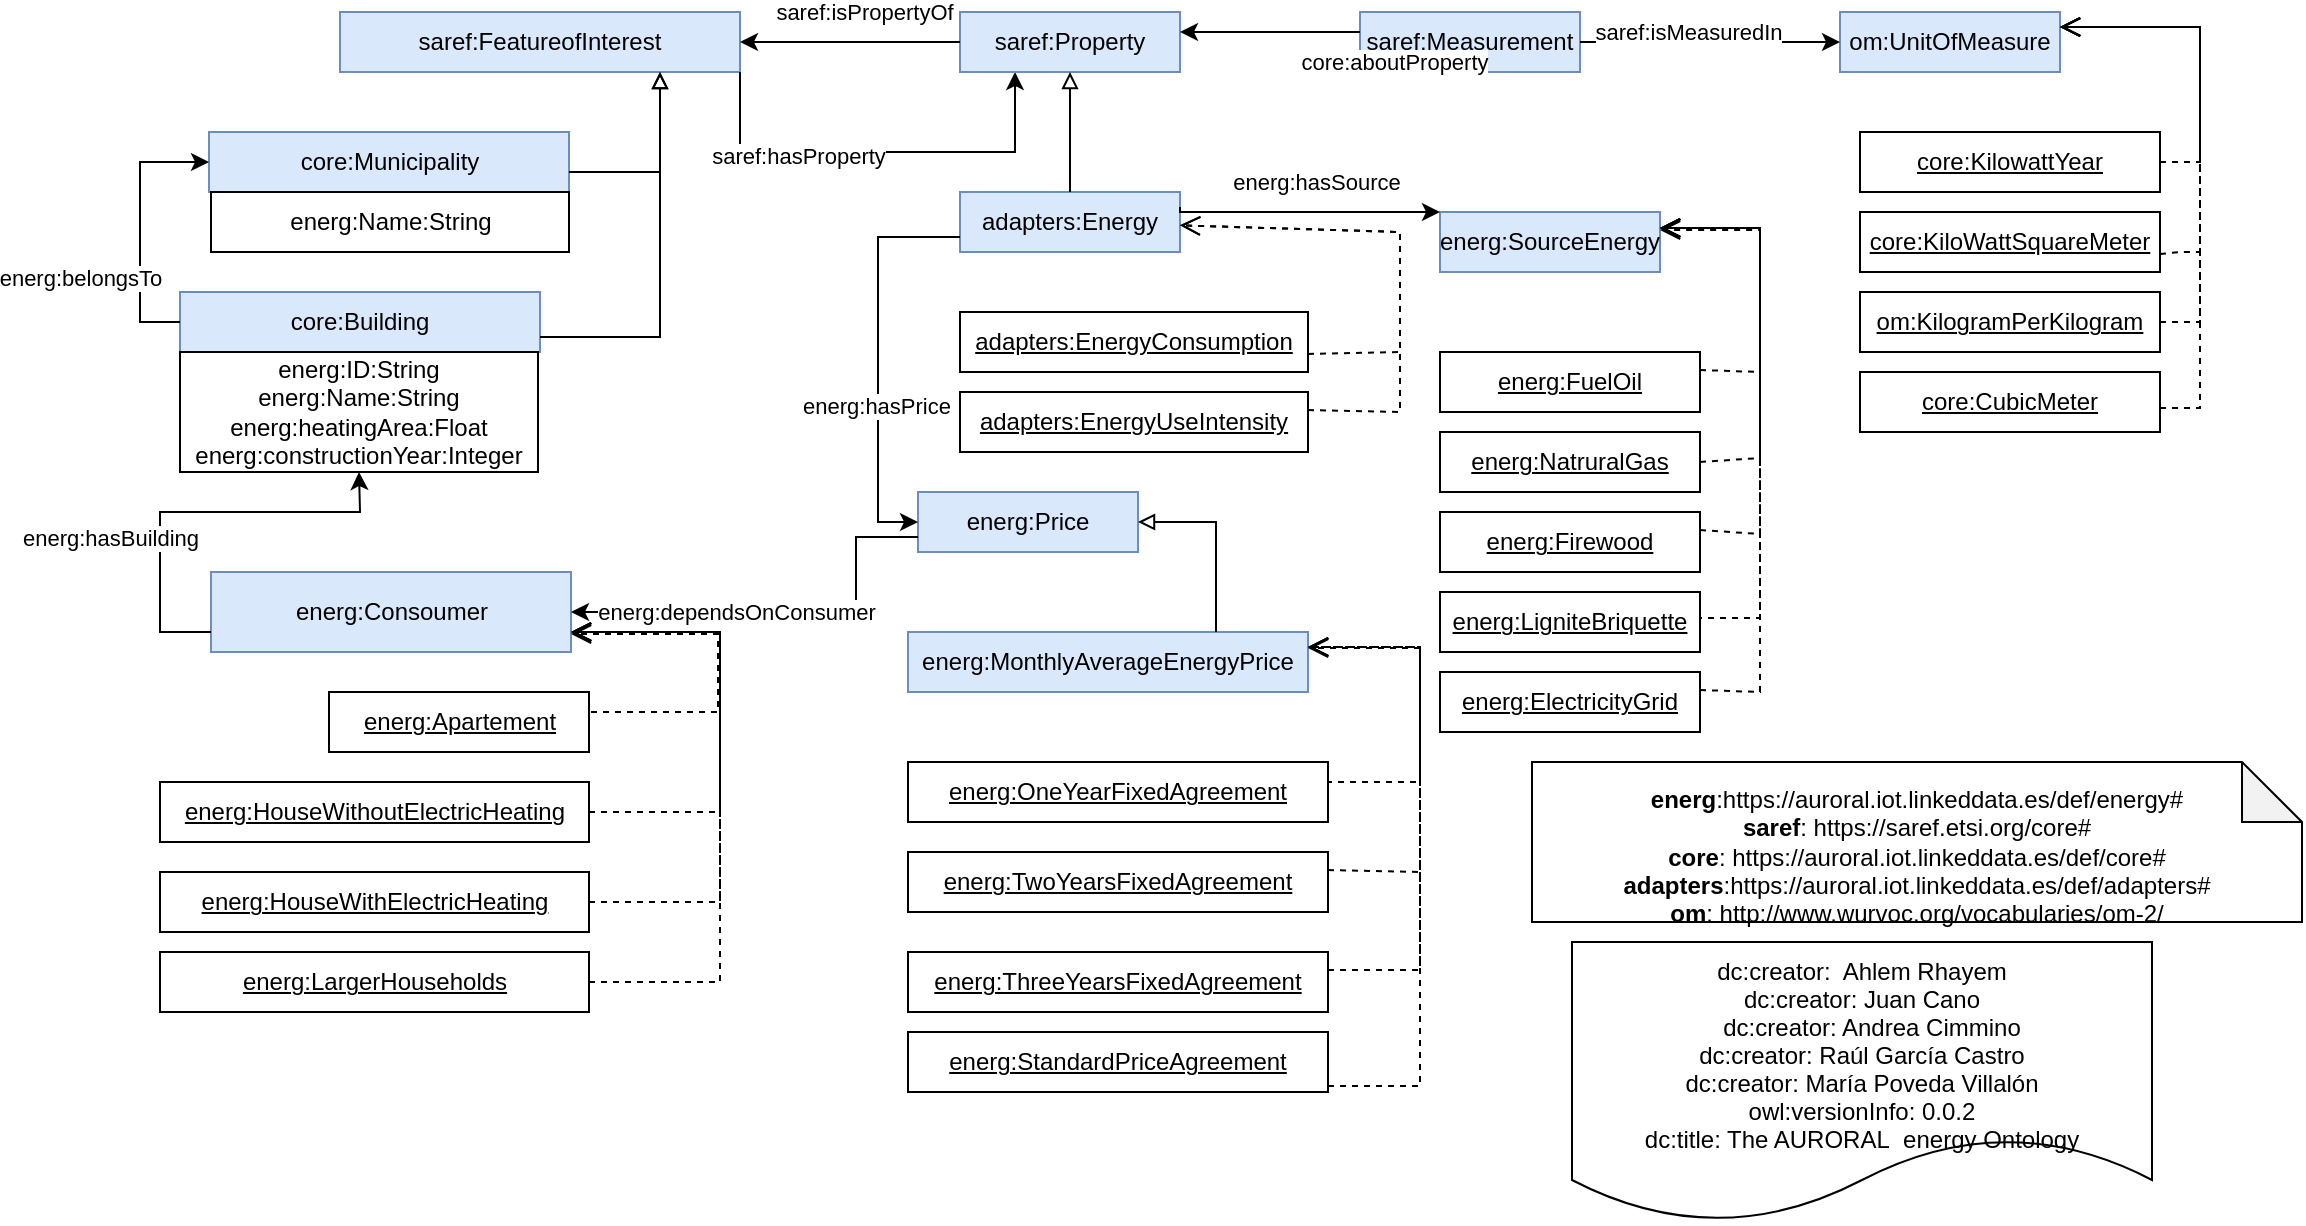 <mxfile version="17.4.2" type="device"><diagram id="x7SGJyMS_2VAvonJNlFj" name="Page-1"><mxGraphModel dx="1342" dy="865" grid="1" gridSize="10" guides="1" tooltips="1" connect="1" arrows="1" fold="1" page="1" pageScale="1" pageWidth="827" pageHeight="1169" math="0" shadow="0"><root><mxCell id="0"/><mxCell id="1" parent="0"/><mxCell id="g0zH96nOjT9wecneinKK-1" value="saref:FeatureofInterest" style="rounded=0;whiteSpace=wrap;html=1;fillColor=#dae8fc;strokeColor=#6c8ebf;" parent="1" vertex="1"><mxGeometry x="260" y="60" width="200" height="30" as="geometry"/></mxCell><mxCell id="g0zH96nOjT9wecneinKK-13" style="edgeStyle=orthogonalEdgeStyle;rounded=0;orthogonalLoop=1;jettySize=auto;html=1;endArrow=classic;endFill=1;entryX=0.25;entryY=1;entryDx=0;entryDy=0;" parent="1" source="g0zH96nOjT9wecneinKK-1" target="jXRsGs3nBoWVNFzLV1JU-29" edge="1"><mxGeometry relative="1" as="geometry"><Array as="points"><mxPoint x="460" y="130"/><mxPoint x="598" y="130"/></Array></mxGeometry></mxCell><mxCell id="5ucOheYLkEhU-QczYXZN-18" value="saref:hasProperty" style="edgeLabel;html=1;align=center;verticalAlign=middle;resizable=0;points=[];" parent="g0zH96nOjT9wecneinKK-13" vertex="1" connectable="0"><mxGeometry x="-0.371" y="-2" relative="1" as="geometry"><mxPoint as="offset"/></mxGeometry></mxCell><mxCell id="g0zH96nOjT9wecneinKK-2" value="adapters:Energy" style="rounded=0;whiteSpace=wrap;html=1;fillColor=#dae8fc;strokeColor=#6c8ebf;" parent="1" vertex="1"><mxGeometry x="570" y="150" width="110" height="30" as="geometry"/></mxCell><mxCell id="g0zH96nOjT9wecneinKK-4" value="core:Municipality" style="rounded=0;whiteSpace=wrap;html=1;fillColor=#DAE8FC;strokeColor=#6c8ebf;" parent="1" vertex="1"><mxGeometry x="194.5" y="120" width="180" height="30" as="geometry"/></mxCell><mxCell id="g0zH96nOjT9wecneinKK-10" style="edgeStyle=orthogonalEdgeStyle;rounded=0;orthogonalLoop=1;jettySize=auto;html=1;endArrow=block;endFill=0;" parent="1" source="g0zH96nOjT9wecneinKK-4" target="g0zH96nOjT9wecneinKK-1" edge="1"><mxGeometry relative="1" as="geometry"><mxPoint x="290" y="295" as="sourcePoint"/><mxPoint x="414" y="240" as="targetPoint"/><Array as="points"><mxPoint x="420" y="140"/></Array></mxGeometry></mxCell><mxCell id="jXRsGs3nBoWVNFzLV1JU-1" value="core:Building" style="rounded=0;whiteSpace=wrap;html=1;fillColor=#dae8fc;strokeColor=#6c8ebf;" parent="1" vertex="1"><mxGeometry x="180" y="200" width="180" height="30" as="geometry"/></mxCell><mxCell id="jXRsGs3nBoWVNFzLV1JU-2" value="energ:ID:String&lt;br&gt;energ:Name:String&lt;br&gt;energ:heatingArea:Float&lt;br&gt;energ:constructionYear:Integer" style="rounded=0;whiteSpace=wrap;html=1;snapToPoint=1;points=[[0.1,0],[0.2,0],[0.3,0],[0.4,0],[0.5,0],[0.6,0],[0.7,0],[0.8,0],[0.9,0],[0,0.1],[0,0.3],[0,0.5],[0,0.7],[0,0.9],[0.1,1],[0.2,1],[0.3,1],[0.4,1],[0.5,1],[0.6,1],[0.7,1],[0.8,1],[0.9,1],[1,0.1],[1,0.3],[1,0.5],[1,0.7],[1,0.9]];" parent="1" vertex="1"><mxGeometry x="180" y="230" width="179" height="60" as="geometry"/></mxCell><mxCell id="jXRsGs3nBoWVNFzLV1JU-4" style="edgeStyle=orthogonalEdgeStyle;rounded=0;orthogonalLoop=1;jettySize=auto;html=1;endArrow=block;endFill=0;exitX=1;exitY=0.75;exitDx=0;exitDy=0;" parent="1" source="jXRsGs3nBoWVNFzLV1JU-1" target="g0zH96nOjT9wecneinKK-1" edge="1"><mxGeometry relative="1" as="geometry"><mxPoint x="370" y="395" as="sourcePoint"/><mxPoint x="424" y="340" as="targetPoint"/><Array as="points"><mxPoint x="420" y="223"/></Array></mxGeometry></mxCell><mxCell id="jXRsGs3nBoWVNFzLV1JU-5" style="edgeStyle=orthogonalEdgeStyle;rounded=0;orthogonalLoop=1;jettySize=auto;html=1;exitX=0;exitY=0.5;exitDx=0;exitDy=0;endArrow=classic;endFill=1;entryX=0;entryY=0.5;entryDx=0;entryDy=0;" parent="1" source="jXRsGs3nBoWVNFzLV1JU-1" target="g0zH96nOjT9wecneinKK-4" edge="1"><mxGeometry relative="1" as="geometry"><mxPoint x="60" y="360" as="sourcePoint"/><mxPoint x="160" y="360" as="targetPoint"/></mxGeometry></mxCell><mxCell id="jXRsGs3nBoWVNFzLV1JU-16" value="energ:belongsTo" style="edgeLabel;html=1;align=center;verticalAlign=middle;resizable=0;points=[];" parent="jXRsGs3nBoWVNFzLV1JU-5" vertex="1" connectable="0"><mxGeometry x="-0.143" y="2" relative="1" as="geometry"><mxPoint x="-28" y="15" as="offset"/></mxGeometry></mxCell><mxCell id="jXRsGs3nBoWVNFzLV1JU-13" value="&lt;u&gt;energ:LargerHouseholds&lt;/u&gt;" style="rounded=0;whiteSpace=wrap;html=1;snapToPoint=1;points=[[0.1,0],[0.2,0],[0.3,0],[0.4,0],[0.5,0],[0.6,0],[0.7,0],[0.8,0],[0.9,0],[0,0.1],[0,0.3],[0,0.5],[0,0.7],[0,0.9],[0.1,1],[0.2,1],[0.3,1],[0.4,1],[0.5,1],[0.6,1],[0.7,1],[0.8,1],[0.9,1],[1,0.1],[1,0.3],[1,0.5],[1,0.7],[1,0.9]];" parent="1" vertex="1"><mxGeometry x="170" y="530" width="214.5" height="30" as="geometry"/></mxCell><mxCell id="jXRsGs3nBoWVNFzLV1JU-17" value="energ:Price" style="rounded=0;whiteSpace=wrap;html=1;fillColor=#dae8fc;strokeColor=#6c8ebf;" parent="1" vertex="1"><mxGeometry x="549" y="300" width="110" height="30" as="geometry"/></mxCell><mxCell id="jXRsGs3nBoWVNFzLV1JU-18" style="edgeStyle=orthogonalEdgeStyle;rounded=0;orthogonalLoop=1;jettySize=auto;html=1;exitX=0;exitY=0.75;exitDx=0;exitDy=0;endArrow=classic;endFill=1;entryX=0;entryY=0.5;entryDx=0;entryDy=0;" parent="1" source="g0zH96nOjT9wecneinKK-2" target="jXRsGs3nBoWVNFzLV1JU-17" edge="1"><mxGeometry relative="1" as="geometry"><mxPoint x="610" y="309" as="sourcePoint"/><mxPoint x="710" y="309" as="targetPoint"/></mxGeometry></mxCell><mxCell id="jXRsGs3nBoWVNFzLV1JU-19" value="energ:hasPrice" style="edgeLabel;html=1;align=center;verticalAlign=middle;resizable=0;points=[];" parent="jXRsGs3nBoWVNFzLV1JU-18" vertex="1" connectable="0"><mxGeometry x="0.225" y="-1" relative="1" as="geometry"><mxPoint y="1" as="offset"/></mxGeometry></mxCell><mxCell id="jXRsGs3nBoWVNFzLV1JU-20" value="&lt;u&gt;adapters:EnergyConsumption&lt;/u&gt;" style="rounded=0;whiteSpace=wrap;html=1;snapToPoint=1;points=[[0.1,0],[0.2,0],[0.3,0],[0.4,0],[0.5,0],[0.6,0],[0.7,0],[0.8,0],[0.9,0],[0,0.1],[0,0.3],[0,0.5],[0,0.7],[0,0.9],[0.1,1],[0.2,1],[0.3,1],[0.4,1],[0.5,1],[0.6,1],[0.7,1],[0.8,1],[0.9,1],[1,0.1],[1,0.3],[1,0.5],[1,0.7],[1,0.9]];" parent="1" vertex="1"><mxGeometry x="570" y="210" width="174" height="30" as="geometry"/></mxCell><mxCell id="jXRsGs3nBoWVNFzLV1JU-21" value="&lt;u&gt;adapters:EnergyUseIntensity&lt;/u&gt;" style="rounded=0;whiteSpace=wrap;html=1;snapToPoint=1;points=[[0.1,0],[0.2,0],[0.3,0],[0.4,0],[0.5,0],[0.6,0],[0.7,0],[0.8,0],[0.9,0],[0,0.1],[0,0.3],[0,0.5],[0,0.7],[0,0.9],[0.1,1],[0.2,1],[0.3,1],[0.4,1],[0.5,1],[0.6,1],[0.7,1],[0.8,1],[0.9,1],[1,0.1],[1,0.3],[1,0.5],[1,0.7],[1,0.9]];" parent="1" vertex="1"><mxGeometry x="570" y="250" width="174" height="30" as="geometry"/></mxCell><mxCell id="jXRsGs3nBoWVNFzLV1JU-22" value="" style="endArrow=open;html=1;fontColor=#000099;endFill=0;dashed=1;endSize=8;rounded=0;exitX=1;exitY=0.7;exitDx=0;exitDy=0;" parent="1" source="jXRsGs3nBoWVNFzLV1JU-20" target="g0zH96nOjT9wecneinKK-2" edge="1"><mxGeometry width="50" height="50" relative="1" as="geometry"><mxPoint x="736" y="280" as="sourcePoint"/><mxPoint x="680" y="165" as="targetPoint"/><Array as="points"><mxPoint x="790" y="230"/><mxPoint x="790" y="170"/></Array></mxGeometry></mxCell><mxCell id="jXRsGs3nBoWVNFzLV1JU-26" value="" style="endArrow=open;html=1;fontColor=#000099;endFill=0;dashed=1;endSize=8;rounded=0;exitX=1;exitY=0.3;exitDx=0;exitDy=0;" parent="1" source="jXRsGs3nBoWVNFzLV1JU-21" target="g0zH96nOjT9wecneinKK-2" edge="1"><mxGeometry width="50" height="50" relative="1" as="geometry"><mxPoint x="786" y="315" as="sourcePoint"/><mxPoint x="660" y="225" as="targetPoint"/><Array as="points"><mxPoint x="790" y="260"/><mxPoint x="790" y="170"/></Array></mxGeometry></mxCell><mxCell id="jXRsGs3nBoWVNFzLV1JU-27" value="energ:MonthlyAverageEnergyPrice" style="rounded=0;whiteSpace=wrap;html=1;fillColor=#dae8fc;strokeColor=#6c8ebf;" parent="1" vertex="1"><mxGeometry x="544" y="370" width="200" height="30" as="geometry"/></mxCell><mxCell id="jXRsGs3nBoWVNFzLV1JU-28" style="edgeStyle=orthogonalEdgeStyle;rounded=0;orthogonalLoop=1;jettySize=auto;html=1;endArrow=block;endFill=0;entryX=1;entryY=0.5;entryDx=0;entryDy=0;" parent="1" source="jXRsGs3nBoWVNFzLV1JU-27" target="jXRsGs3nBoWVNFzLV1JU-17" edge="1"><mxGeometry relative="1" as="geometry"><mxPoint x="691" y="437.5" as="sourcePoint"/><mxPoint x="751" y="382.5" as="targetPoint"/><Array as="points"><mxPoint x="698" y="315"/></Array></mxGeometry></mxCell><mxCell id="jXRsGs3nBoWVNFzLV1JU-29" value="saref:Property" style="rounded=0;whiteSpace=wrap;html=1;fillColor=#dae8fc;strokeColor=#6c8ebf;" parent="1" vertex="1"><mxGeometry x="570" y="60" width="110" height="30" as="geometry"/></mxCell><mxCell id="jXRsGs3nBoWVNFzLV1JU-30" style="edgeStyle=orthogonalEdgeStyle;rounded=0;orthogonalLoop=1;jettySize=auto;html=1;endArrow=block;endFill=0;" parent="1" source="g0zH96nOjT9wecneinKK-2" target="jXRsGs3nBoWVNFzLV1JU-29" edge="1"><mxGeometry relative="1" as="geometry"><mxPoint x="685" y="205" as="sourcePoint"/><mxPoint x="670" y="70" as="targetPoint"/><Array as="points"/></mxGeometry></mxCell><mxCell id="jXRsGs3nBoWVNFzLV1JU-31" value="energ:SourceEnergy" style="rounded=0;whiteSpace=wrap;html=1;fillColor=#dae8fc;strokeColor=#6c8ebf;" parent="1" vertex="1"><mxGeometry x="810" y="160" width="110" height="30" as="geometry"/></mxCell><mxCell id="jXRsGs3nBoWVNFzLV1JU-34" value="&lt;u&gt;energ:FuelOil&lt;/u&gt;" style="rounded=0;whiteSpace=wrap;html=1;snapToPoint=1;points=[[0.1,0],[0.2,0],[0.3,0],[0.4,0],[0.5,0],[0.6,0],[0.7,0],[0.8,0],[0.9,0],[0,0.1],[0,0.3],[0,0.5],[0,0.7],[0,0.9],[0.1,1],[0.2,1],[0.3,1],[0.4,1],[0.5,1],[0.6,1],[0.7,1],[0.8,1],[0.9,1],[1,0.1],[1,0.3],[1,0.5],[1,0.7],[1,0.9]];" parent="1" vertex="1"><mxGeometry x="810" y="230" width="130" height="30" as="geometry"/></mxCell><mxCell id="jXRsGs3nBoWVNFzLV1JU-35" value="&lt;u&gt;energ:NatruralGas&lt;/u&gt;" style="rounded=0;whiteSpace=wrap;html=1;snapToPoint=1;points=[[0.1,0],[0.2,0],[0.3,0],[0.4,0],[0.5,0],[0.6,0],[0.7,0],[0.8,0],[0.9,0],[0,0.1],[0,0.3],[0,0.5],[0,0.7],[0,0.9],[0.1,1],[0.2,1],[0.3,1],[0.4,1],[0.5,1],[0.6,1],[0.7,1],[0.8,1],[0.9,1],[1,0.1],[1,0.3],[1,0.5],[1,0.7],[1,0.9]];" parent="1" vertex="1"><mxGeometry x="810" y="270" width="130" height="30" as="geometry"/></mxCell><mxCell id="jXRsGs3nBoWVNFzLV1JU-36" value="&lt;u&gt;energ:Firewood&lt;/u&gt;" style="rounded=0;whiteSpace=wrap;html=1;snapToPoint=1;points=[[0.1,0],[0.2,0],[0.3,0],[0.4,0],[0.5,0],[0.6,0],[0.7,0],[0.8,0],[0.9,0],[0,0.1],[0,0.3],[0,0.5],[0,0.7],[0,0.9],[0.1,1],[0.2,1],[0.3,1],[0.4,1],[0.5,1],[0.6,1],[0.7,1],[0.8,1],[0.9,1],[1,0.1],[1,0.3],[1,0.5],[1,0.7],[1,0.9]];" parent="1" vertex="1"><mxGeometry x="810" y="310" width="130" height="30" as="geometry"/></mxCell><mxCell id="jXRsGs3nBoWVNFzLV1JU-37" value="&lt;u&gt;energ:LigniteBriquette&lt;/u&gt;" style="rounded=0;whiteSpace=wrap;html=1;snapToPoint=1;points=[[0.1,0],[0.2,0],[0.3,0],[0.4,0],[0.5,0],[0.6,0],[0.7,0],[0.8,0],[0.9,0],[0,0.1],[0,0.3],[0,0.5],[0,0.7],[0,0.9],[0.1,1],[0.2,1],[0.3,1],[0.4,1],[0.5,1],[0.6,1],[0.7,1],[0.8,1],[0.9,1],[1,0.1],[1,0.3],[1,0.5],[1,0.7],[1,0.9]];" parent="1" vertex="1"><mxGeometry x="810" y="350" width="130" height="30" as="geometry"/></mxCell><mxCell id="jXRsGs3nBoWVNFzLV1JU-38" value="&lt;u&gt;energ:OneYearFixedAgreement&lt;/u&gt;" style="rounded=0;whiteSpace=wrap;html=1;snapToPoint=1;points=[[0.1,0],[0.2,0],[0.3,0],[0.4,0],[0.5,0],[0.6,0],[0.7,0],[0.8,0],[0.9,0],[0,0.1],[0,0.3],[0,0.5],[0,0.7],[0,0.9],[0.1,1],[0.2,1],[0.3,1],[0.4,1],[0.5,1],[0.6,1],[0.7,1],[0.8,1],[0.9,1],[1,0.1],[1,0.3],[1,0.5],[1,0.7],[1,0.9]];" parent="1" vertex="1"><mxGeometry x="544" y="435" width="210" height="30" as="geometry"/></mxCell><mxCell id="jXRsGs3nBoWVNFzLV1JU-39" value="&lt;u&gt;energ:TwoYearsFixedAgreement&lt;/u&gt;" style="rounded=0;whiteSpace=wrap;html=1;snapToPoint=1;points=[[0.1,0],[0.2,0],[0.3,0],[0.4,0],[0.5,0],[0.6,0],[0.7,0],[0.8,0],[0.9,0],[0,0.1],[0,0.3],[0,0.5],[0,0.7],[0,0.9],[0.1,1],[0.2,1],[0.3,1],[0.4,1],[0.5,1],[0.6,1],[0.7,1],[0.8,1],[0.9,1],[1,0.1],[1,0.3],[1,0.5],[1,0.7],[1,0.9]];" parent="1" vertex="1"><mxGeometry x="544" y="480" width="210" height="30" as="geometry"/></mxCell><mxCell id="jXRsGs3nBoWVNFzLV1JU-40" value="&lt;u&gt;energ:ThreeYearsFixedAgreement&lt;/u&gt;" style="rounded=0;whiteSpace=wrap;html=1;snapToPoint=1;points=[[0.1,0],[0.2,0],[0.3,0],[0.4,0],[0.5,0],[0.6,0],[0.7,0],[0.8,0],[0.9,0],[0,0.1],[0,0.3],[0,0.5],[0,0.7],[0,0.9],[0.1,1],[0.2,1],[0.3,1],[0.4,1],[0.5,1],[0.6,1],[0.7,1],[0.8,1],[0.9,1],[1,0.1],[1,0.3],[1,0.5],[1,0.7],[1,0.9]];" parent="1" vertex="1"><mxGeometry x="544" y="530" width="210" height="30" as="geometry"/></mxCell><mxCell id="jXRsGs3nBoWVNFzLV1JU-41" value="&lt;u&gt;energ:StandardPriceAgreement&lt;/u&gt;" style="rounded=0;whiteSpace=wrap;html=1;snapToPoint=1;points=[[0.1,0],[0.2,0],[0.3,0],[0.4,0],[0.5,0],[0.6,0],[0.7,0],[0.8,0],[0.9,0],[0,0.1],[0,0.3],[0,0.5],[0,0.7],[0,0.9],[0.1,1],[0.2,1],[0.3,1],[0.4,1],[0.5,1],[0.6,1],[0.7,1],[0.8,1],[0.9,1],[1,0.1],[1,0.3],[1,0.5],[1,0.7],[1,0.9]];" parent="1" vertex="1"><mxGeometry x="544" y="570" width="210" height="30" as="geometry"/></mxCell><mxCell id="713faTVkF-1HJnTwqdIZ-1" value="energ:Consoumer" style="rounded=0;whiteSpace=wrap;html=1;fillColor=#dae8fc;strokeColor=#6c8ebf;" parent="1" vertex="1"><mxGeometry x="195.5" y="340" width="180" height="40" as="geometry"/></mxCell><mxCell id="713faTVkF-1HJnTwqdIZ-2" style="edgeStyle=orthogonalEdgeStyle;rounded=0;orthogonalLoop=1;jettySize=auto;html=1;exitX=0;exitY=0.75;exitDx=0;exitDy=0;endArrow=classic;endFill=1;" parent="1" source="jXRsGs3nBoWVNFzLV1JU-17" target="713faTVkF-1HJnTwqdIZ-1" edge="1"><mxGeometry relative="1" as="geometry"><mxPoint x="489" y="405" as="sourcePoint"/><mxPoint x="450" y="555" as="targetPoint"/><Array as="points"><mxPoint x="518" y="360"/></Array></mxGeometry></mxCell><mxCell id="713faTVkF-1HJnTwqdIZ-3" value="energ:dependsOnConsumer" style="edgeLabel;html=1;align=center;verticalAlign=middle;resizable=0;points=[];" parent="713faTVkF-1HJnTwqdIZ-2" vertex="1" connectable="0"><mxGeometry x="0.225" y="-1" relative="1" as="geometry"><mxPoint y="1" as="offset"/></mxGeometry></mxCell><mxCell id="713faTVkF-1HJnTwqdIZ-5" value="saref:Measurement" style="rounded=0;whiteSpace=wrap;html=1;fillColor=#dae8fc;strokeColor=#6c8ebf;" parent="1" vertex="1"><mxGeometry x="770" y="60" width="110" height="30" as="geometry"/></mxCell><mxCell id="713faTVkF-1HJnTwqdIZ-6" style="edgeStyle=orthogonalEdgeStyle;rounded=0;orthogonalLoop=1;jettySize=auto;html=1;endArrow=classic;endFill=1;" parent="1" source="713faTVkF-1HJnTwqdIZ-5" target="jXRsGs3nBoWVNFzLV1JU-29" edge="1"><mxGeometry relative="1" as="geometry"><Array as="points"><mxPoint x="730" y="70"/><mxPoint x="730" y="70"/></Array><mxPoint x="620" y="120" as="sourcePoint"/><mxPoint x="720" y="15" as="targetPoint"/></mxGeometry></mxCell><mxCell id="5ucOheYLkEhU-QczYXZN-21" value="core:aboutProperty" style="edgeLabel;html=1;align=center;verticalAlign=middle;resizable=0;points=[];" parent="713faTVkF-1HJnTwqdIZ-6" vertex="1" connectable="0"><mxGeometry x="0.382" y="-1" relative="1" as="geometry"><mxPoint x="79" y="16" as="offset"/></mxGeometry></mxCell><mxCell id="713faTVkF-1HJnTwqdIZ-8" value="om:UnitOfMeasure" style="rounded=0;whiteSpace=wrap;html=1;fillColor=#dae8fc;strokeColor=#6c8ebf;" parent="1" vertex="1"><mxGeometry x="1010" y="60" width="110" height="30" as="geometry"/></mxCell><mxCell id="713faTVkF-1HJnTwqdIZ-9" style="edgeStyle=orthogonalEdgeStyle;rounded=0;orthogonalLoop=1;jettySize=auto;html=1;endArrow=classic;endFill=1;exitX=1;exitY=0.5;exitDx=0;exitDy=0;" parent="1" source="713faTVkF-1HJnTwqdIZ-5" target="713faTVkF-1HJnTwqdIZ-8" edge="1"><mxGeometry relative="1" as="geometry"><Array as="points"><mxPoint x="951" y="75"/></Array><mxPoint x="984.5" y="80" as="sourcePoint"/><mxPoint x="1205.5" y="50" as="targetPoint"/></mxGeometry></mxCell><mxCell id="713faTVkF-1HJnTwqdIZ-10" value="saref:isMeasuredIn" style="edgeLabel;html=1;align=center;verticalAlign=middle;resizable=0;points=[];" parent="713faTVkF-1HJnTwqdIZ-9" vertex="1" connectable="0"><mxGeometry x="-0.241" y="-2" relative="1" as="geometry"><mxPoint x="4" y="-7" as="offset"/></mxGeometry></mxCell><mxCell id="5ucOheYLkEhU-QczYXZN-1" value="&lt;u&gt;energ:ElectricityGrid&lt;/u&gt;" style="rounded=0;whiteSpace=wrap;html=1;snapToPoint=1;points=[[0.1,0],[0.2,0],[0.3,0],[0.4,0],[0.5,0],[0.6,0],[0.7,0],[0.8,0],[0.9,0],[0,0.1],[0,0.3],[0,0.5],[0,0.7],[0,0.9],[0.1,1],[0.2,1],[0.3,1],[0.4,1],[0.5,1],[0.6,1],[0.7,1],[0.8,1],[0.9,1],[1,0.1],[1,0.3],[1,0.5],[1,0.7],[1,0.9]];" parent="1" vertex="1"><mxGeometry x="810" y="390" width="130" height="30" as="geometry"/></mxCell><mxCell id="5ucOheYLkEhU-QczYXZN-2" style="edgeStyle=orthogonalEdgeStyle;rounded=0;orthogonalLoop=1;jettySize=auto;html=1;endArrow=classic;endFill=1;exitX=1;exitY=0.25;exitDx=0;exitDy=0;entryX=0;entryY=0;entryDx=0;entryDy=0;" parent="1" source="g0zH96nOjT9wecneinKK-2" target="jXRsGs3nBoWVNFzLV1JU-31" edge="1"><mxGeometry relative="1" as="geometry"><Array as="points"><mxPoint x="680" y="160"/></Array><mxPoint x="660" y="230" as="sourcePoint"/><mxPoint x="1006.5" y="140" as="targetPoint"/></mxGeometry></mxCell><mxCell id="5ucOheYLkEhU-QczYXZN-3" value="energ:hasSource" style="edgeLabel;html=1;align=center;verticalAlign=middle;resizable=0;points=[];" parent="5ucOheYLkEhU-QczYXZN-2" vertex="1" connectable="0"><mxGeometry x="-0.14" y="-1" relative="1" as="geometry"><mxPoint x="13" y="-16" as="offset"/></mxGeometry></mxCell><mxCell id="5ucOheYLkEhU-QczYXZN-6" value="&lt;div&gt;&amp;nbsp;&lt;/div&gt;&lt;b&gt;energ&lt;/b&gt;:https://auroral.iot.linkeddata.es/def/energy#&lt;br&gt;&lt;b&gt;saref&lt;/b&gt;:&amp;nbsp;https://saref.etsi.org/core#&lt;br&gt;&lt;b&gt;core&lt;/b&gt;:&amp;nbsp;https://auroral.iot.linkeddata.es/def/core#&lt;br&gt;&lt;b&gt;adapters&lt;/b&gt;:https://auroral.iot.linkeddata.es/def/adapters#&lt;br&gt;&lt;b&gt;om&lt;/b&gt;: http://www.wurvoc.org/vocabularies/om-2/&lt;br&gt;" style="shape=note;whiteSpace=wrap;html=1;backgroundOutline=1;darkOpacity=0.05;" parent="1" vertex="1"><mxGeometry x="856" y="435" width="385" height="80" as="geometry"/></mxCell><mxCell id="5ucOheYLkEhU-QczYXZN-8" value="&lt;u&gt;core:KilowattYear&lt;/u&gt;" style="rounded=0;whiteSpace=wrap;html=1;snapToPoint=1;points=[[0.1,0],[0.2,0],[0.3,0],[0.4,0],[0.5,0],[0.6,0],[0.7,0],[0.8,0],[0.9,0],[0,0.1],[0,0.3],[0,0.5],[0,0.7],[0,0.9],[0.1,1],[0.2,1],[0.3,1],[0.4,1],[0.5,1],[0.6,1],[0.7,1],[0.8,1],[0.9,1],[1,0.1],[1,0.3],[1,0.5],[1,0.7],[1,0.9]];" parent="1" vertex="1"><mxGeometry x="1020" y="120" width="150" height="30" as="geometry"/></mxCell><mxCell id="5ucOheYLkEhU-QczYXZN-9" value="&lt;u&gt;core:KiloWattSquareMeter&lt;/u&gt;" style="rounded=0;whiteSpace=wrap;html=1;snapToPoint=1;points=[[0.1,0],[0.2,0],[0.3,0],[0.4,0],[0.5,0],[0.6,0],[0.7,0],[0.8,0],[0.9,0],[0,0.1],[0,0.3],[0,0.5],[0,0.7],[0,0.9],[0.1,1],[0.2,1],[0.3,1],[0.4,1],[0.5,1],[0.6,1],[0.7,1],[0.8,1],[0.9,1],[1,0.1],[1,0.3],[1,0.5],[1,0.7],[1,0.9]];" parent="1" vertex="1"><mxGeometry x="1020" y="160" width="150" height="30" as="geometry"/></mxCell><mxCell id="5ucOheYLkEhU-QczYXZN-10" value="&lt;u&gt;om:KilogramPerKilogram&lt;/u&gt;&lt;span style=&quot;color: rgba(0 , 0 , 0 , 0) ; font-family: monospace ; font-size: 0px&quot;&gt;%3CmxGraphModel%3E%3Croot%3E%3CmxCell%20id%3D%220%22%2F%3E%3CmxCell%20id%3D%221%22%20parent%3D%220%22%2F%3E%3CmxCell%20id%3D%222%22%20value%3D%22%26lt%3Bu%26gt%3Bcore%3AKiloWattSquareMeter%26lt%3B%2Fu%26gt%3B%22%20style%3D%22rounded%3D0%3BwhiteSpace%3Dwrap%3Bhtml%3D1%3BsnapToPoint%3D1%3Bpoints%3D%5B%5B0.1%2C0%5D%2C%5B0.2%2C0%5D%2C%5B0.3%2C0%5D%2C%5B0.4%2C0%5D%2C%5B0.5%2C0%5D%2C%5B0.6%2C0%5D%2C%5B0.7%2C0%5D%2C%5B0.8%2C0%5D%2C%5B0.9%2C0%5D%2C%5B0%2C0.1%5D%2C%5B0%2C0.3%5D%2C%5B0%2C0.5%5D%2C%5B0%2C0.7%5D%2C%5B0%2C0.9%5D%2C%5B0.1%2C1%5D%2C%5B0.2%2C1%5D%2C%5B0.3%2C1%5D%2C%5B0.4%2C1%5D%2C%5B0.5%2C1%5D%2C%5B0.6%2C1%5D%2C%5B0.7%2C1%5D%2C%5B0.8%2C1%5D%2C%5B0.9%2C1%5D%2C%5B1%2C0.1%5D%2C%5B1%2C0.3%5D%2C%5B1%2C0.5%5D%2C%5B1%2C0.7%5D%2C%5B1%2C0.9%5D%5D%3B%22%20vertex%3D%221%22%20parent%3D%221%22%3E%3CmxGeometry%20x%3D%221210%22%20y%3D%22190%22%20width%3D%22150%22%20height%3D%2230%22%20as%3D%22geometry%22%2F%3E%3C%2FmxCell%3E%3C%2Froot%3E%3C%2FmxGraphModel%3E&lt;/span&gt;" style="rounded=0;whiteSpace=wrap;html=1;snapToPoint=1;points=[[0.1,0],[0.2,0],[0.3,0],[0.4,0],[0.5,0],[0.6,0],[0.7,0],[0.8,0],[0.9,0],[0,0.1],[0,0.3],[0,0.5],[0,0.7],[0,0.9],[0.1,1],[0.2,1],[0.3,1],[0.4,1],[0.5,1],[0.6,1],[0.7,1],[0.8,1],[0.9,1],[1,0.1],[1,0.3],[1,0.5],[1,0.7],[1,0.9]];" parent="1" vertex="1"><mxGeometry x="1020" y="200" width="150" height="30" as="geometry"/></mxCell><mxCell id="5ucOheYLkEhU-QczYXZN-11" value="&lt;u&gt;core:CubicMeter&lt;/u&gt;&lt;span style=&quot;color: rgba(0 , 0 , 0 , 0) ; font-family: monospace ; font-size: 0px&quot;&gt;%3CmxGraphModel%3E%3Croot%3E%3CmxCell%20id%3D%220%22%2F%3E%3CmxCell%20id%3D%221%22%20parent%3D%220%22%2F%3E%3CmxCell%20id%3D%222%22%20value%3D%22%26lt%3Bu%26gt%3Bcore%3AKiloWattSquareMeter%26lt%3B%2Fu%26gt%3B%22%20style%3D%22rounded%3D0%3BwhiteSpace%3Dwrap%3Bhtml%3D1%3BsnapToPoint%3D1%3Bpoints%3D%5B%5B0.1%2C0%5D%2C%5B0.2%2C0%5D%2C%5B0.3%2C0%5D%2C%5B0.4%2C0%5D%2C%5B0.5%2C0%5D%2C%5B0.6%2C0%5D%2C%5B0.7%2C0%5D%2C%5B0.8%2C0%5D%2C%5B0.9%2C0%5D%2C%5B0%2C0.1%5D%2C%5B0%2C0.3%5D%2C%5B0%2C0.5%5D%2C%5B0%2C0.7%5D%2C%5B0%2C0.9%5D%2C%5B0.1%2C1%5D%2C%5B0.2%2C1%5D%2C%5B0.3%2C1%5D%2C%5B0.4%2C1%5D%2C%5B0.5%2C1%5D%2C%5B0.6%2C1%5D%2C%5B0.7%2C1%5D%2C%5B0.8%2C1%5D%2C%5B0.9%2C1%5D%2C%5B1%2C0.1%5D%2C%5B1%2C0.3%5D%2C%5B1%2C0.5%5D%2C%5B1%2C0.7%5D%2C%5B1%2C0.9%5D%5D%3B%22%20vertex%3D%221%22%20parent%3D%221%22%3E%3CmxGeometry%20x%3D%221210%22%20y%3D%22190%22%20width%3D%22150%22%20height%3D%2230%22%20as%3D%22geometry%22%2F%3E%3C%2FmxCell%3E%3C%2Froot%3E%3C%2FmxGraphModel%3E&lt;/span&gt;" style="rounded=0;whiteSpace=wrap;html=1;snapToPoint=1;points=[[0.1,0],[0.2,0],[0.3,0],[0.4,0],[0.5,0],[0.6,0],[0.7,0],[0.8,0],[0.9,0],[0,0.1],[0,0.3],[0,0.5],[0,0.7],[0,0.9],[0.1,1],[0.2,1],[0.3,1],[0.4,1],[0.5,1],[0.6,1],[0.7,1],[0.8,1],[0.9,1],[1,0.1],[1,0.3],[1,0.5],[1,0.7],[1,0.9]];" parent="1" vertex="1"><mxGeometry x="1020" y="240" width="150" height="30" as="geometry"/></mxCell><mxCell id="5ucOheYLkEhU-QczYXZN-16" style="edgeStyle=orthogonalEdgeStyle;rounded=0;orthogonalLoop=1;jettySize=auto;html=1;endArrow=classic;endFill=1;" parent="1" source="713faTVkF-1HJnTwqdIZ-1" target="jXRsGs3nBoWVNFzLV1JU-2" edge="1"><mxGeometry relative="1" as="geometry"><mxPoint x="190" y="405" as="sourcePoint"/><mxPoint x="190" y="305" as="targetPoint"/><Array as="points"><mxPoint x="170" y="370"/><mxPoint x="170" y="310"/><mxPoint x="270" y="310"/></Array></mxGeometry></mxCell><mxCell id="5ucOheYLkEhU-QczYXZN-17" value="energ:hasBuilding" style="edgeLabel;html=1;align=center;verticalAlign=middle;resizable=0;points=[];" parent="5ucOheYLkEhU-QczYXZN-16" vertex="1" connectable="0"><mxGeometry x="-0.143" y="2" relative="1" as="geometry"><mxPoint x="-28" y="15" as="offset"/></mxGeometry></mxCell><mxCell id="5ucOheYLkEhU-QczYXZN-19" style="edgeStyle=orthogonalEdgeStyle;rounded=0;orthogonalLoop=1;jettySize=auto;html=1;endArrow=classic;endFill=1;exitX=0;exitY=0.5;exitDx=0;exitDy=0;" parent="1" source="jXRsGs3nBoWVNFzLV1JU-29" target="g0zH96nOjT9wecneinKK-1" edge="1"><mxGeometry relative="1" as="geometry"><Array as="points"><mxPoint x="480" y="75"/><mxPoint x="480" y="75"/></Array><mxPoint x="470" y="237" as="sourcePoint"/><mxPoint x="570" y="140" as="targetPoint"/></mxGeometry></mxCell><mxCell id="5ucOheYLkEhU-QczYXZN-20" value="saref:isPropertyOf" style="edgeLabel;html=1;align=center;verticalAlign=middle;resizable=0;points=[];" parent="5ucOheYLkEhU-QczYXZN-19" vertex="1" connectable="0"><mxGeometry x="-0.371" y="-2" relative="1" as="geometry"><mxPoint x="-14" y="-13" as="offset"/></mxGeometry></mxCell><mxCell id="5ucOheYLkEhU-QczYXZN-22" value="&#10;dc:creator:  Ahlem Rhayem&#10;dc:creator: Juan Cano&#10;   dc:creator: Andrea Cimmino&#10;dc:creator: Raúl García Castro&#10;dc:creator: María Poveda Villalón&#10;owl:versionInfo: 0.0.2&#10;dc:title: The AURORAL  energy Ontology" style="shape=document;boundedLbl=1;" parent="1" vertex="1"><mxGeometry x="876" y="525" width="290" height="140" as="geometry"/></mxCell><mxCell id="o1sKu6MPsKB_7SwgayHv-1" value="energ:Name:String&lt;br&gt;" style="rounded=0;whiteSpace=wrap;html=1;snapToPoint=1;points=[[0.1,0],[0.2,0],[0.3,0],[0.4,0],[0.5,0],[0.6,0],[0.7,0],[0.8,0],[0.9,0],[0,0.1],[0,0.3],[0,0.5],[0,0.7],[0,0.9],[0.1,1],[0.2,1],[0.3,1],[0.4,1],[0.5,1],[0.6,1],[0.7,1],[0.8,1],[0.9,1],[1,0.1],[1,0.3],[1,0.5],[1,0.7],[1,0.9]];" parent="1" vertex="1"><mxGeometry x="195.5" y="150" width="179" height="30" as="geometry"/></mxCell><mxCell id="n_lG_z_I3ym1Ge2aDYqy-1" value="" style="endArrow=open;html=1;fontColor=#000099;endFill=0;dashed=1;endSize=8;edgeStyle=orthogonalEdgeStyle;arcSize=0;" parent="1" source="jXRsGs3nBoWVNFzLV1JU-34" target="jXRsGs3nBoWVNFzLV1JU-31" edge="1"><mxGeometry width="50" height="50" relative="1" as="geometry"><mxPoint x="940" y="240" as="sourcePoint"/><mxPoint x="910" y="175" as="targetPoint"/><Array as="points"><mxPoint x="970" y="240"/><mxPoint x="970" y="168"/></Array></mxGeometry></mxCell><mxCell id="n_lG_z_I3ym1Ge2aDYqy-2" value="" style="endArrow=open;html=1;fontColor=#000099;endFill=0;dashed=1;endSize=8;edgeStyle=orthogonalEdgeStyle;arcSize=0;" parent="1" source="jXRsGs3nBoWVNFzLV1JU-35" target="jXRsGs3nBoWVNFzLV1JU-31" edge="1"><mxGeometry width="50" height="50" relative="1" as="geometry"><mxPoint x="940" y="283" as="sourcePoint"/><mxPoint x="920" y="168" as="targetPoint"/><Array as="points"><mxPoint x="970" y="283"/><mxPoint x="970" y="168"/></Array></mxGeometry></mxCell><mxCell id="n_lG_z_I3ym1Ge2aDYqy-3" value="" style="endArrow=open;html=1;fontColor=#000099;endFill=0;dashed=1;endSize=8;edgeStyle=orthogonalEdgeStyle;arcSize=0;" parent="1" source="jXRsGs3nBoWVNFzLV1JU-36" target="jXRsGs3nBoWVNFzLV1JU-31" edge="1"><mxGeometry width="50" height="50" relative="1" as="geometry"><mxPoint x="940" y="326" as="sourcePoint"/><mxPoint x="920" y="168.5" as="targetPoint"/><Array as="points"><mxPoint x="970" y="321"/><mxPoint x="970" y="169"/></Array></mxGeometry></mxCell><mxCell id="n_lG_z_I3ym1Ge2aDYqy-4" value="" style="endArrow=open;html=1;fontColor=#000099;endFill=0;dashed=1;endSize=8;edgeStyle=orthogonalEdgeStyle;arcSize=0;" parent="1" edge="1"><mxGeometry width="50" height="50" relative="1" as="geometry"><mxPoint x="940" y="365" as="sourcePoint"/><mxPoint x="920" y="168" as="targetPoint"/><Array as="points"><mxPoint x="970" y="363"/><mxPoint x="970" y="168"/></Array></mxGeometry></mxCell><mxCell id="n_lG_z_I3ym1Ge2aDYqy-5" value="" style="endArrow=open;html=1;fontColor=#000099;endFill=0;dashed=1;endSize=8;edgeStyle=orthogonalEdgeStyle;arcSize=0;" parent="1" source="5ucOheYLkEhU-QczYXZN-1" target="jXRsGs3nBoWVNFzLV1JU-31" edge="1"><mxGeometry width="50" height="50" relative="1" as="geometry"><mxPoint x="940" y="397" as="sourcePoint"/><mxPoint x="920" y="168" as="targetPoint"/><Array as="points"><mxPoint x="970" y="400"/><mxPoint x="970" y="168"/></Array></mxGeometry></mxCell><mxCell id="n_lG_z_I3ym1Ge2aDYqy-6" value="&lt;u&gt;energ:Apartement&lt;/u&gt;" style="rounded=0;whiteSpace=wrap;html=1;snapToPoint=1;points=[[0.1,0],[0.2,0],[0.3,0],[0.4,0],[0.5,0],[0.6,0],[0.7,0],[0.8,0],[0.9,0],[0,0.1],[0,0.3],[0,0.5],[0,0.7],[0,0.9],[0.1,1],[0.2,1],[0.3,1],[0.4,1],[0.5,1],[0.6,1],[0.7,1],[0.8,1],[0.9,1],[1,0.1],[1,0.3],[1,0.5],[1,0.7],[1,0.9]];" parent="1" vertex="1"><mxGeometry x="254.5" y="400" width="130" height="30" as="geometry"/></mxCell><mxCell id="n_lG_z_I3ym1Ge2aDYqy-7" value="&lt;u&gt;energ:HouseWithoutElectricHeating&lt;/u&gt;" style="rounded=0;whiteSpace=wrap;html=1;snapToPoint=1;points=[[0.1,0],[0.2,0],[0.3,0],[0.4,0],[0.5,0],[0.6,0],[0.7,0],[0.8,0],[0.9,0],[0,0.1],[0,0.3],[0,0.5],[0,0.7],[0,0.9],[0.1,1],[0.2,1],[0.3,1],[0.4,1],[0.5,1],[0.6,1],[0.7,1],[0.8,1],[0.9,1],[1,0.1],[1,0.3],[1,0.5],[1,0.7],[1,0.9]];" parent="1" vertex="1"><mxGeometry x="170" y="445" width="214.5" height="30" as="geometry"/></mxCell><mxCell id="n_lG_z_I3ym1Ge2aDYqy-8" value="&lt;u&gt;energ:HouseWithElectricHeating&lt;/u&gt;" style="rounded=0;whiteSpace=wrap;html=1;snapToPoint=1;points=[[0.1,0],[0.2,0],[0.3,0],[0.4,0],[0.5,0],[0.6,0],[0.7,0],[0.8,0],[0.9,0],[0,0.1],[0,0.3],[0,0.5],[0,0.7],[0,0.9],[0.1,1],[0.2,1],[0.3,1],[0.4,1],[0.5,1],[0.6,1],[0.7,1],[0.8,1],[0.9,1],[1,0.1],[1,0.3],[1,0.5],[1,0.7],[1,0.9]];" parent="1" vertex="1"><mxGeometry x="170" y="490" width="214.5" height="30" as="geometry"/></mxCell><mxCell id="n_lG_z_I3ym1Ge2aDYqy-9" value="" style="endArrow=open;html=1;fontColor=#000099;endFill=0;dashed=1;endSize=8;exitX=1;exitY=0.5;exitDx=0;exitDy=0;edgeStyle=orthogonalEdgeStyle;arcSize=0;entryX=1;entryY=0.25;entryDx=0;entryDy=0;" parent="1" source="5ucOheYLkEhU-QczYXZN-8" target="713faTVkF-1HJnTwqdIZ-8" edge="1"><mxGeometry width="50" height="50" relative="1" as="geometry"><mxPoint x="1227.2" y="83.5" as="sourcePoint"/><mxPoint x="1190.0" y="50" as="targetPoint"/><Array as="points"><mxPoint x="1190" y="135"/><mxPoint x="1190" y="68"/></Array></mxGeometry></mxCell><mxCell id="n_lG_z_I3ym1Ge2aDYqy-11" value="" style="endArrow=open;html=1;fontColor=#000099;endFill=0;dashed=1;endSize=8;edgeStyle=orthogonalEdgeStyle;arcSize=0;entryX=1;entryY=0.25;entryDx=0;entryDy=0;" parent="1" source="5ucOheYLkEhU-QczYXZN-9" target="713faTVkF-1HJnTwqdIZ-8" edge="1"><mxGeometry width="50" height="50" relative="1" as="geometry"><mxPoint x="1180" y="145" as="sourcePoint"/><mxPoint x="1130" y="77.5" as="targetPoint"/><Array as="points"><mxPoint x="1180" y="180"/><mxPoint x="1190" y="180"/><mxPoint x="1190" y="68"/></Array></mxGeometry></mxCell><mxCell id="n_lG_z_I3ym1Ge2aDYqy-12" value="" style="endArrow=open;html=1;fontColor=#000099;endFill=0;dashed=1;endSize=8;exitX=1;exitY=0.5;exitDx=0;exitDy=0;edgeStyle=orthogonalEdgeStyle;arcSize=0;entryX=1;entryY=0.25;entryDx=0;entryDy=0;" parent="1" source="5ucOheYLkEhU-QczYXZN-10" target="713faTVkF-1HJnTwqdIZ-8" edge="1"><mxGeometry width="50" height="50" relative="1" as="geometry"><mxPoint x="1170" y="150" as="sourcePoint"/><mxPoint x="1120" y="82.5" as="targetPoint"/><Array as="points"><mxPoint x="1190" y="215"/><mxPoint x="1190" y="68"/></Array></mxGeometry></mxCell><mxCell id="n_lG_z_I3ym1Ge2aDYqy-13" value="" style="endArrow=open;html=1;fontColor=#000099;endFill=0;dashed=1;endSize=8;edgeStyle=orthogonalEdgeStyle;arcSize=0;entryX=1;entryY=0.25;entryDx=0;entryDy=0;" parent="1" target="713faTVkF-1HJnTwqdIZ-8" edge="1"><mxGeometry width="50" height="50" relative="1" as="geometry"><mxPoint x="1170" y="258" as="sourcePoint"/><mxPoint x="1120" y="190" as="targetPoint"/><Array as="points"><mxPoint x="1190" y="258"/><mxPoint x="1190" y="68"/></Array></mxGeometry></mxCell><mxCell id="n_lG_z_I3ym1Ge2aDYqy-14" value="" style="endArrow=open;html=1;fontColor=#000099;endFill=0;dashed=1;endSize=8;exitX=1;exitY=0.3;exitDx=0;exitDy=0;edgeStyle=orthogonalEdgeStyle;arcSize=0;" parent="1" source="jXRsGs3nBoWVNFzLV1JU-38" target="jXRsGs3nBoWVNFzLV1JU-27" edge="1"><mxGeometry width="50" height="50" relative="1" as="geometry"><mxPoint x="780" y="445" as="sourcePoint"/><mxPoint x="730" y="377.5" as="targetPoint"/><Array as="points"><mxPoint x="754" y="445"/><mxPoint x="800" y="445"/><mxPoint x="800" y="378"/></Array></mxGeometry></mxCell><mxCell id="n_lG_z_I3ym1Ge2aDYqy-15" value="" style="endArrow=open;html=1;fontColor=#000099;endFill=0;dashed=1;endSize=8;edgeStyle=orthogonalEdgeStyle;arcSize=0;entryX=1;entryY=0.25;entryDx=0;entryDy=0;" parent="1" source="jXRsGs3nBoWVNFzLV1JU-39" target="jXRsGs3nBoWVNFzLV1JU-27" edge="1"><mxGeometry width="50" height="50" relative="1" as="geometry"><mxPoint x="730" y="480" as="sourcePoint"/><mxPoint x="750" y="423" as="targetPoint"/><Array as="points"><mxPoint x="800" y="490"/><mxPoint x="800" y="378"/></Array></mxGeometry></mxCell><mxCell id="n_lG_z_I3ym1Ge2aDYqy-16" value="" style="endArrow=open;html=1;fontColor=#000099;endFill=0;dashed=1;endSize=8;exitX=1;exitY=0.3;exitDx=0;exitDy=0;edgeStyle=orthogonalEdgeStyle;arcSize=0;entryX=1;entryY=0.25;entryDx=0;entryDy=0;" parent="1" source="jXRsGs3nBoWVNFzLV1JU-40" target="jXRsGs3nBoWVNFzLV1JU-27" edge="1"><mxGeometry width="50" height="50" relative="1" as="geometry"><mxPoint x="764" y="537.5" as="sourcePoint"/><mxPoint x="754" y="471.5" as="targetPoint"/><Array as="points"><mxPoint x="800" y="539"/><mxPoint x="800" y="378"/></Array></mxGeometry></mxCell><mxCell id="n_lG_z_I3ym1Ge2aDYqy-19" value="" style="endArrow=open;html=1;fontColor=#000099;endFill=0;dashed=1;endSize=8;exitX=1;exitY=0.9;exitDx=0;exitDy=0;edgeStyle=orthogonalEdgeStyle;arcSize=0;entryX=1;entryY=0.25;entryDx=0;entryDy=0;" parent="1" source="jXRsGs3nBoWVNFzLV1JU-41" target="jXRsGs3nBoWVNFzLV1JU-27" edge="1"><mxGeometry width="50" height="50" relative="1" as="geometry"><mxPoint x="780" y="597.5" as="sourcePoint"/><mxPoint x="730" y="530" as="targetPoint"/><Array as="points"><mxPoint x="800" y="597"/><mxPoint x="800" y="378"/></Array></mxGeometry></mxCell><mxCell id="n_lG_z_I3ym1Ge2aDYqy-20" value="" style="endArrow=open;html=1;fontColor=#000099;endFill=0;dashed=1;endSize=8;exitX=1;exitY=0.5;exitDx=0;exitDy=0;edgeStyle=orthogonalEdgeStyle;arcSize=0;" parent="1" source="n_lG_z_I3ym1Ge2aDYqy-6" target="713faTVkF-1HJnTwqdIZ-1" edge="1"><mxGeometry width="50" height="50" relative="1" as="geometry"><mxPoint x="429" y="438.75" as="sourcePoint"/><mxPoint x="379" y="371.25" as="targetPoint"/><Array as="points"><mxPoint x="385" y="410"/><mxPoint x="449" y="410"/><mxPoint x="449" y="371"/></Array></mxGeometry></mxCell><mxCell id="n_lG_z_I3ym1Ge2aDYqy-21" value="" style="endArrow=open;html=1;fontColor=#000099;endFill=0;dashed=1;endSize=8;edgeStyle=orthogonalEdgeStyle;arcSize=0;" parent="1" source="n_lG_z_I3ym1Ge2aDYqy-7" target="713faTVkF-1HJnTwqdIZ-1" edge="1"><mxGeometry width="50" height="50" relative="1" as="geometry"><mxPoint x="395.5" y="456" as="sourcePoint"/><mxPoint x="386.5" y="412" as="targetPoint"/><Array as="points"><mxPoint x="450" y="460"/><mxPoint x="450" y="370"/></Array></mxGeometry></mxCell><mxCell id="n_lG_z_I3ym1Ge2aDYqy-22" value="" style="endArrow=open;html=1;fontColor=#000099;endFill=0;dashed=1;endSize=8;exitX=1;exitY=0.5;exitDx=0;exitDy=0;edgeStyle=orthogonalEdgeStyle;arcSize=0;" parent="1" source="n_lG_z_I3ym1Ge2aDYqy-8" target="713faTVkF-1HJnTwqdIZ-1" edge="1"><mxGeometry width="50" height="50" relative="1" as="geometry"><mxPoint x="394.5" y="425" as="sourcePoint"/><mxPoint x="385.5" y="381" as="targetPoint"/><Array as="points"><mxPoint x="450" y="505"/><mxPoint x="450" y="370"/></Array></mxGeometry></mxCell><mxCell id="n_lG_z_I3ym1Ge2aDYqy-23" value="" style="endArrow=open;html=1;fontColor=#000099;endFill=0;dashed=1;endSize=8;exitX=1;exitY=0.5;exitDx=0;exitDy=0;edgeStyle=orthogonalEdgeStyle;arcSize=0;" parent="1" source="jXRsGs3nBoWVNFzLV1JU-13" target="713faTVkF-1HJnTwqdIZ-1" edge="1"><mxGeometry width="50" height="50" relative="1" as="geometry"><mxPoint x="404.5" y="435" as="sourcePoint"/><mxPoint x="395.5" y="391" as="targetPoint"/><Array as="points"><mxPoint x="450" y="545"/><mxPoint x="450" y="370"/></Array></mxGeometry></mxCell></root></mxGraphModel></diagram></mxfile>